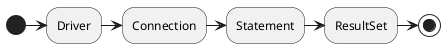 @startuml
(*) -right-> "Driver"
-right-> "Connection"
-right-> "Statement"
-right-> "ResultSet"
-right-> (*)
@enduml